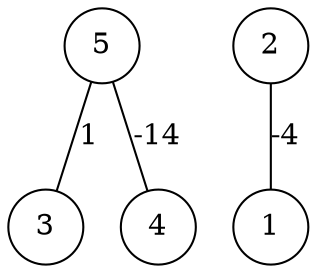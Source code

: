 graph { 
	 fontname="Helvetica,Arial,sans-serif" 
	 node [shape = circle]; 
	 5 -- 3 [label = "1"];
	 5 -- 4 [label = "-14"];
	 2 -- 1 [label = "-4"];
	 1;
	 2;
	 3;
	 4;
	 5;
}
